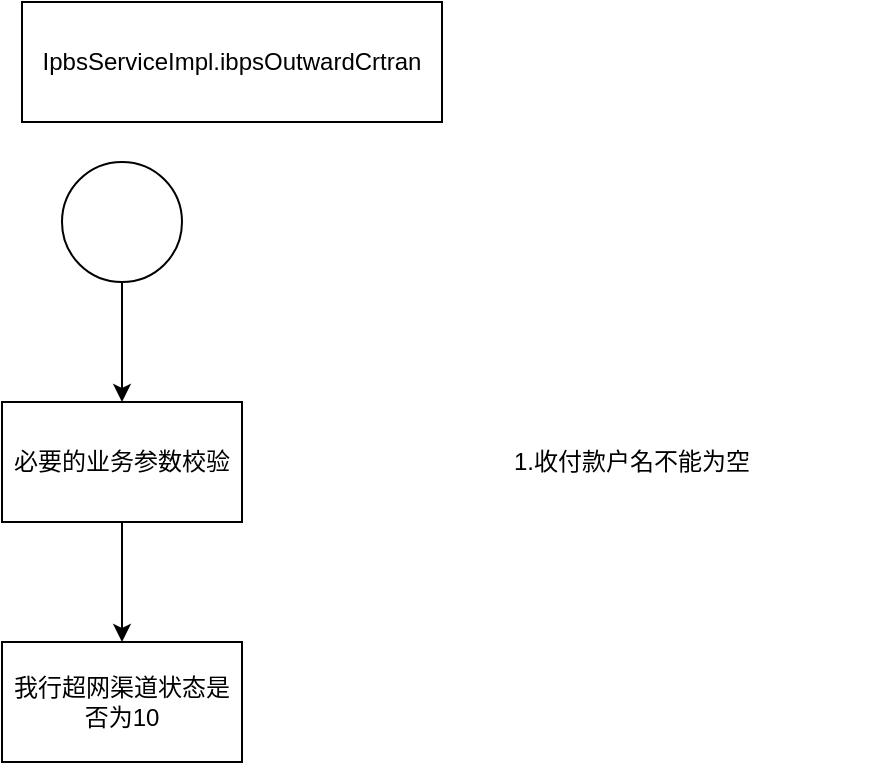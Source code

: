 <mxfile version="21.0.10" type="github">
  <diagram name="第 1 页" id="UmcjrFbR8Bty-J6lGjOk">
    <mxGraphModel dx="1434" dy="796" grid="1" gridSize="10" guides="1" tooltips="1" connect="1" arrows="1" fold="1" page="1" pageScale="1" pageWidth="827" pageHeight="1169" math="0" shadow="0">
      <root>
        <mxCell id="0" />
        <mxCell id="1" parent="0" />
        <mxCell id="2g9oOstZCMVQEJnpLDly-1" value="IpbsServiceImpl.ibpsOutwardCrtran" style="rounded=0;whiteSpace=wrap;html=1;" vertex="1" parent="1">
          <mxGeometry x="120" y="70" width="210" height="60" as="geometry" />
        </mxCell>
        <mxCell id="2g9oOstZCMVQEJnpLDly-5" style="edgeStyle=orthogonalEdgeStyle;rounded=0;orthogonalLoop=1;jettySize=auto;html=1;" edge="1" parent="1" source="2g9oOstZCMVQEJnpLDly-4" target="2g9oOstZCMVQEJnpLDly-6">
          <mxGeometry relative="1" as="geometry">
            <mxPoint x="170" y="250" as="targetPoint" />
          </mxGeometry>
        </mxCell>
        <mxCell id="2g9oOstZCMVQEJnpLDly-4" value="" style="ellipse;whiteSpace=wrap;html=1;aspect=fixed;" vertex="1" parent="1">
          <mxGeometry x="140" y="150" width="60" height="60" as="geometry" />
        </mxCell>
        <mxCell id="2g9oOstZCMVQEJnpLDly-9" style="edgeStyle=orthogonalEdgeStyle;rounded=0;orthogonalLoop=1;jettySize=auto;html=1;" edge="1" parent="1" source="2g9oOstZCMVQEJnpLDly-6" target="2g9oOstZCMVQEJnpLDly-8">
          <mxGeometry relative="1" as="geometry" />
        </mxCell>
        <mxCell id="2g9oOstZCMVQEJnpLDly-6" value="必要的业务参数校验" style="rounded=0;whiteSpace=wrap;html=1;" vertex="1" parent="1">
          <mxGeometry x="110" y="270" width="120" height="60" as="geometry" />
        </mxCell>
        <mxCell id="2g9oOstZCMVQEJnpLDly-7" value="1.收付款户名不能为空" style="text;html=1;strokeColor=none;fillColor=none;align=center;verticalAlign=middle;whiteSpace=wrap;rounded=0;" vertex="1" parent="1">
          <mxGeometry x="300" y="285" width="250" height="30" as="geometry" />
        </mxCell>
        <mxCell id="2g9oOstZCMVQEJnpLDly-8" value="我行超网渠道状态是否为10" style="rounded=0;whiteSpace=wrap;html=1;" vertex="1" parent="1">
          <mxGeometry x="110" y="390" width="120" height="60" as="geometry" />
        </mxCell>
      </root>
    </mxGraphModel>
  </diagram>
</mxfile>
